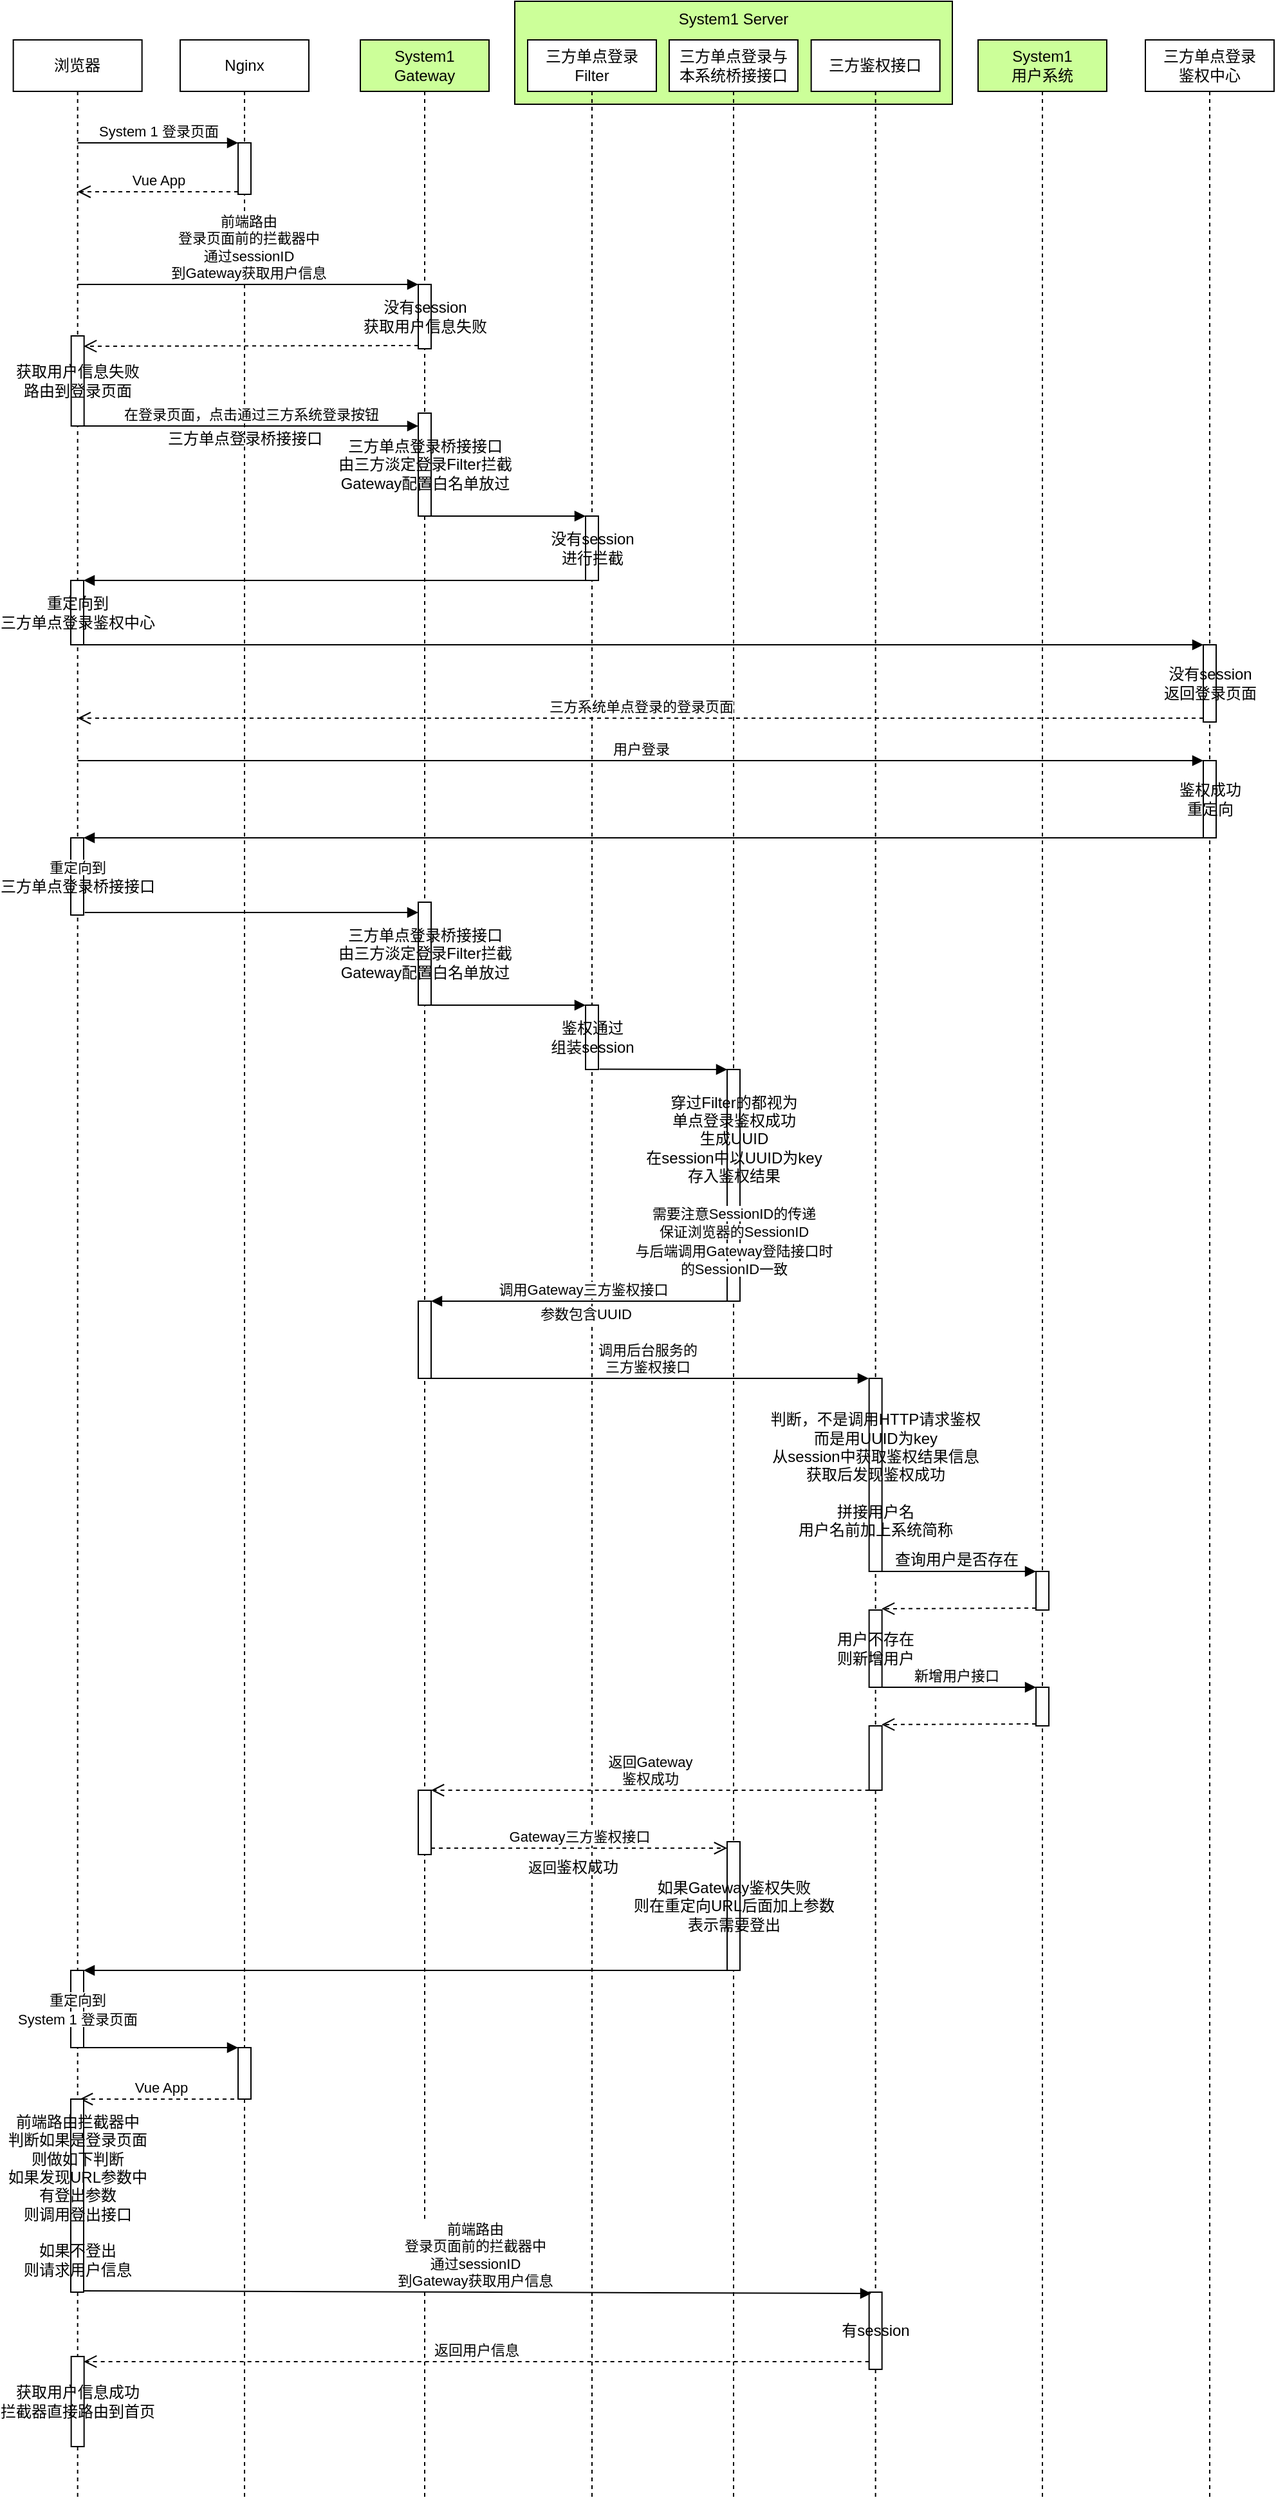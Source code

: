 <mxfile version="14.4.6" type="github">
  <diagram id="dh1iSAnI9LNPIimuFHRk" name="第 1 页">
    <mxGraphModel dx="1102" dy="1723" grid="1" gridSize="10" guides="1" tooltips="1" connect="1" arrows="1" fold="1" page="1" pageScale="1" pageWidth="827" pageHeight="1169" math="0" shadow="0">
      <root>
        <mxCell id="0" />
        <mxCell id="1" parent="0" />
        <mxCell id="u6yMv0zxOhqang4DAun9-123" value="" style="html=1;verticalAlign=bottom;endArrow=open;dashed=1;endSize=8;exitX=0;exitY=0.95;" parent="1" source="u6yMv0zxOhqang4DAun9-121" edge="1">
          <mxGeometry relative="1" as="geometry">
            <mxPoint x="745" y="1279" as="targetPoint" />
          </mxGeometry>
        </mxCell>
        <mxCell id="u6yMv0zxOhqang4DAun9-3" value="System1 Server" style="rounded=0;whiteSpace=wrap;html=1;verticalAlign=top;fillColor=#CCFF99;" parent="1" vertex="1">
          <mxGeometry x="460" y="-60" width="340" height="80" as="geometry" />
        </mxCell>
        <mxCell id="Or9v4SIIAj_S2g1zX2Sr-3" value="浏览器" style="shape=umlLifeline;perimeter=lifelinePerimeter;whiteSpace=wrap;html=1;container=0;collapsible=0;recursiveResize=0;outlineConnect=0;" parent="1" vertex="1">
          <mxGeometry x="70.33" y="-30" width="100" height="1910" as="geometry" />
        </mxCell>
        <mxCell id="Or9v4SIIAj_S2g1zX2Sr-7" value="Nginx" style="shape=umlLifeline;perimeter=lifelinePerimeter;whiteSpace=wrap;html=1;container=0;collapsible=0;recursiveResize=0;outlineConnect=0;" parent="1" vertex="1">
          <mxGeometry x="200" y="-30" width="100" height="1910" as="geometry" />
        </mxCell>
        <mxCell id="Or9v4SIIAj_S2g1zX2Sr-8" value="三方单点登录&lt;br&gt;Filter" style="shape=umlLifeline;perimeter=lifelinePerimeter;whiteSpace=wrap;html=1;container=0;collapsible=0;recursiveResize=0;outlineConnect=0;" parent="1" vertex="1">
          <mxGeometry x="470" y="-30" width="100" height="1910" as="geometry" />
        </mxCell>
        <mxCell id="Or9v4SIIAj_S2g1zX2Sr-9" value="三方单点登录与&lt;br&gt;本系统桥接接口" style="shape=umlLifeline;perimeter=lifelinePerimeter;whiteSpace=wrap;html=1;container=0;collapsible=0;recursiveResize=0;outlineConnect=0;" parent="1" vertex="1">
          <mxGeometry x="580" y="-30" width="100" height="1910" as="geometry" />
        </mxCell>
        <mxCell id="Or9v4SIIAj_S2g1zX2Sr-10" value="三方单点登录&lt;br&gt;鉴权中心" style="shape=umlLifeline;perimeter=lifelinePerimeter;whiteSpace=wrap;html=1;container=0;collapsible=0;recursiveResize=0;outlineConnect=0;" parent="1" vertex="1">
          <mxGeometry x="950" y="-30" width="100" height="1910" as="geometry" />
        </mxCell>
        <mxCell id="u6yMv0zxOhqang4DAun9-16" value="在登录页面，点击通过三方系统登录按钮" style="html=1;verticalAlign=bottom;endArrow=block;" parent="1" edge="1">
          <mxGeometry relative="1" as="geometry">
            <mxPoint x="125" y="270" as="sourcePoint" />
            <mxPoint x="385" y="270" as="targetPoint" />
          </mxGeometry>
        </mxCell>
        <mxCell id="u6yMv0zxOhqang4DAun9-19" value="三方单点登录桥接接口" style="text;html=1;align=center;verticalAlign=middle;resizable=0;points=[];autosize=1;" parent="1" vertex="1">
          <mxGeometry x="180" y="270" width="140" height="20" as="geometry" />
        </mxCell>
        <mxCell id="u6yMv0zxOhqang4DAun9-21" value="" style="html=1;verticalAlign=bottom;endArrow=block;entryX=1;entryY=0;" parent="1" source="Or9v4SIIAj_S2g1zX2Sr-8" target="u6yMv0zxOhqang4DAun9-20" edge="1">
          <mxGeometry relative="1" as="geometry">
            <mxPoint x="185" y="380" as="sourcePoint" />
          </mxGeometry>
        </mxCell>
        <mxCell id="u6yMv0zxOhqang4DAun9-24" value="" style="html=1;verticalAlign=bottom;endArrow=block;entryX=0;entryY=0;" parent="1" source="Or9v4SIIAj_S2g1zX2Sr-3" target="u6yMv0zxOhqang4DAun9-23" edge="1">
          <mxGeometry relative="1" as="geometry">
            <mxPoint x="565" y="440" as="sourcePoint" />
          </mxGeometry>
        </mxCell>
        <mxCell id="u6yMv0zxOhqang4DAun9-25" value="三方系统单点登录的登录页面" style="html=1;verticalAlign=bottom;endArrow=open;dashed=1;endSize=8;exitX=0;exitY=0.95;" parent="1" source="u6yMv0zxOhqang4DAun9-23" target="Or9v4SIIAj_S2g1zX2Sr-3" edge="1">
          <mxGeometry relative="1" as="geometry">
            <mxPoint x="565" y="516" as="targetPoint" />
          </mxGeometry>
        </mxCell>
        <mxCell id="u6yMv0zxOhqang4DAun9-28" value="用户登录" style="html=1;verticalAlign=bottom;endArrow=block;entryX=0;entryY=0;" parent="1" source="Or9v4SIIAj_S2g1zX2Sr-3" target="u6yMv0zxOhqang4DAun9-27" edge="1">
          <mxGeometry relative="1" as="geometry">
            <mxPoint x="565" y="550" as="sourcePoint" />
          </mxGeometry>
        </mxCell>
        <mxCell id="u6yMv0zxOhqang4DAun9-49" value="" style="html=1;verticalAlign=bottom;endArrow=block;entryX=1;entryY=0;" parent="1" source="Or9v4SIIAj_S2g1zX2Sr-10" target="u6yMv0zxOhqang4DAun9-48" edge="1">
          <mxGeometry relative="1" as="geometry">
            <mxPoint x="185" y="630" as="sourcePoint" />
          </mxGeometry>
        </mxCell>
        <mxCell id="u6yMv0zxOhqang4DAun9-53" value="System1&lt;br&gt;Gateway" style="shape=umlLifeline;perimeter=lifelinePerimeter;whiteSpace=wrap;html=1;container=0;collapsible=0;recursiveResize=0;outlineConnect=0;fillColor=#CCFF99;" parent="1" vertex="1">
          <mxGeometry x="340" y="-30" width="100" height="1910" as="geometry" />
        </mxCell>
        <mxCell id="u6yMv0zxOhqang4DAun9-59" value="三方鉴权接口" style="shape=umlLifeline;perimeter=lifelinePerimeter;whiteSpace=wrap;html=1;container=0;collapsible=0;recursiveResize=0;outlineConnect=0;" parent="1" vertex="1">
          <mxGeometry x="690.33" y="-30" width="100" height="1910" as="geometry" />
        </mxCell>
        <mxCell id="u6yMv0zxOhqang4DAun9-81" value="" style="html=1;verticalAlign=bottom;endArrow=block;exitX=1.083;exitY=0.967;exitDx=0;exitDy=0;exitPerimeter=0;" parent="1" source="u6yMv0zxOhqang4DAun9-48" edge="1">
          <mxGeometry relative="1" as="geometry">
            <mxPoint x="305" y="690" as="sourcePoint" />
            <mxPoint x="385" y="648" as="targetPoint" />
          </mxGeometry>
        </mxCell>
        <mxCell id="u6yMv0zxOhqang4DAun9-84" value="" style="html=1;verticalAlign=bottom;endArrow=block;entryX=0;entryY=0;exitX=1.083;exitY=0.996;exitDx=0;exitDy=0;exitPerimeter=0;" parent="1" source="u6yMv0zxOhqang4DAun9-80" target="u6yMv0zxOhqang4DAun9-83" edge="1">
          <mxGeometry relative="1" as="geometry">
            <mxPoint x="565" y="770" as="sourcePoint" />
          </mxGeometry>
        </mxCell>
        <mxCell id="u6yMv0zxOhqang4DAun9-87" value="调用Gateway三方鉴权接口" style="html=1;verticalAlign=bottom;endArrow=block;" parent="1" edge="1">
          <mxGeometry relative="1" as="geometry">
            <mxPoint x="630" y="950" as="sourcePoint" />
            <mxPoint x="395" y="950" as="targetPoint" />
          </mxGeometry>
        </mxCell>
        <mxCell id="u6yMv0zxOhqang4DAun9-92" value="参数包含UUID" style="edgeLabel;html=1;align=center;verticalAlign=middle;resizable=0;points=[];" parent="u6yMv0zxOhqang4DAun9-87" vertex="1" connectable="0">
          <mxGeometry x="0.156" y="-2" relative="1" as="geometry">
            <mxPoint x="21" y="12" as="offset" />
          </mxGeometry>
        </mxCell>
        <mxCell id="u6yMv0zxOhqang4DAun9-90" value="调用后台服务的&lt;br&gt;三方鉴权接口" style="html=1;verticalAlign=bottom;endArrow=block;" parent="1" edge="1" source="u6yMv0zxOhqang4DAun9-53">
          <mxGeometry relative="1" as="geometry">
            <mxPoint x="889.5" y="1010" as="sourcePoint" />
            <mxPoint x="735" y="1010" as="targetPoint" />
          </mxGeometry>
        </mxCell>
        <mxCell id="u6yMv0zxOhqang4DAun9-105" value="System1&lt;br&gt;用户系统" style="shape=umlLifeline;perimeter=lifelinePerimeter;whiteSpace=wrap;html=1;container=0;collapsible=0;recursiveResize=0;outlineConnect=0;fillColor=#CCFF99;" parent="1" vertex="1">
          <mxGeometry x="820" y="-30" width="100" height="1910" as="geometry" />
        </mxCell>
        <mxCell id="u6yMv0zxOhqang4DAun9-114" value="&lt;span style=&quot;font-size: 12px ; background-color: rgb(248 , 249 , 250)&quot;&gt;查询用户是否存在&lt;/span&gt;" style="html=1;verticalAlign=bottom;endArrow=block;entryX=0;entryY=0;" parent="1" target="u6yMv0zxOhqang4DAun9-113" edge="1">
          <mxGeometry relative="1" as="geometry">
            <mxPoint x="740" y="1160" as="sourcePoint" />
          </mxGeometry>
        </mxCell>
        <mxCell id="u6yMv0zxOhqang4DAun9-122" value="新增用户接口" style="html=1;verticalAlign=bottom;endArrow=block;entryX=0;entryY=0;" parent="1" target="u6yMv0zxOhqang4DAun9-121" edge="1">
          <mxGeometry relative="1" as="geometry">
            <mxPoint x="740" y="1250" as="sourcePoint" />
          </mxGeometry>
        </mxCell>
        <mxCell id="u6yMv0zxOhqang4DAun9-115" value="" style="html=1;verticalAlign=bottom;endArrow=open;dashed=1;endSize=8;exitX=0;exitY=0.95;" parent="1" source="u6yMv0zxOhqang4DAun9-113" edge="1">
          <mxGeometry relative="1" as="geometry">
            <mxPoint x="745" y="1189" as="targetPoint" />
          </mxGeometry>
        </mxCell>
        <mxCell id="u6yMv0zxOhqang4DAun9-139" value="Gateway三方鉴权接口" style="html=1;verticalAlign=bottom;endArrow=open;dashed=1;endSize=8;exitX=1;exitY=0.9;exitDx=0;exitDy=0;exitPerimeter=0;" parent="1" source="u6yMv0zxOhqang4DAun9-137" edge="1" target="u6yMv0zxOhqang4DAun9-140">
          <mxGeometry relative="1" as="geometry">
            <mxPoint x="610" y="1368" as="targetPoint" />
            <mxPoint x="410" y="1368" as="sourcePoint" />
          </mxGeometry>
        </mxCell>
        <mxCell id="u6yMv0zxOhqang4DAun9-143" value="&lt;span style=&quot;font-size: 11px ; background-color: rgb(255 , 255 , 255)&quot;&gt;返回&lt;/span&gt;鉴权成功" style="text;html=1;align=center;verticalAlign=middle;resizable=0;points=[];autosize=1;" parent="1" vertex="1">
          <mxGeometry x="460" y="1380" width="90" height="20" as="geometry" />
        </mxCell>
        <mxCell id="u6yMv0zxOhqang4DAun9-145" value="" style="html=1;verticalAlign=bottom;endArrow=block;entryX=1;entryY=0;" parent="1" target="u6yMv0zxOhqang4DAun9-144" edge="1" source="u6yMv0zxOhqang4DAun9-140">
          <mxGeometry relative="1" as="geometry">
            <mxPoint x="489.5" y="1470" as="sourcePoint" />
          </mxGeometry>
        </mxCell>
        <mxCell id="u6yMv0zxOhqang4DAun9-20" value="重定向到&lt;br&gt;三方单点登录鉴权中心" style="html=1;points=[];perimeter=orthogonalPerimeter;" parent="1" vertex="1">
          <mxGeometry x="115" y="390" width="10" height="50" as="geometry" />
        </mxCell>
        <mxCell id="u6yMv0zxOhqang4DAun9-48" value="&lt;span style=&quot;font-size: 11px ; background-color: rgb(255 , 255 , 255)&quot;&gt;重定向到&lt;br&gt;&lt;/span&gt;三方单点登录桥接接口&lt;span style=&quot;font-size: 11px ; background-color: rgb(255 , 255 , 255)&quot;&gt;&lt;br&gt;&lt;/span&gt;" style="html=1;points=[];perimeter=orthogonalPerimeter;" parent="1" vertex="1">
          <mxGeometry x="115" y="590" width="10" height="60" as="geometry" />
        </mxCell>
        <mxCell id="u6yMv0zxOhqang4DAun9-144" value="&lt;span style=&quot;font-size: 11px ; background-color: rgb(255 , 255 , 255)&quot;&gt;重定向到&lt;br&gt;System 1 登录页面&lt;/span&gt;" style="html=1;points=[];perimeter=orthogonalPerimeter;fillColor=#FFFFFF;" parent="1" vertex="1">
          <mxGeometry x="115" y="1470" width="10" height="60" as="geometry" />
        </mxCell>
        <mxCell id="u6yMv0zxOhqang4DAun9-80" value="鉴权通过&lt;br&gt;组装session" style="html=1;points=[];perimeter=orthogonalPerimeter;fillColor=#FFFFFF;" parent="1" vertex="1">
          <mxGeometry x="515" y="720" width="10" height="50" as="geometry" />
        </mxCell>
        <mxCell id="u6yMv0zxOhqang4DAun9-83" value="穿过Filter的都视为&lt;br&gt;单点登录鉴权成功&lt;br&gt;生成UUID&lt;br&gt;在session中以UUID为key&lt;br&gt;存入鉴权结果&lt;br&gt;&lt;br&gt;&lt;span style=&quot;font-size: 11px ; background-color: rgb(255 , 255 , 255)&quot;&gt;需要注意SessionID的传递&lt;/span&gt;&lt;br style=&quot;font-size: 11px&quot;&gt;&lt;span style=&quot;font-size: 11px ; background-color: rgb(255 , 255 , 255)&quot;&gt;保证浏览器的SessionID&lt;/span&gt;&lt;br style=&quot;font-size: 11px&quot;&gt;&lt;span style=&quot;font-size: 11px ; background-color: rgb(255 , 255 , 255)&quot;&gt;与后端调用Gateway登陆接口时&lt;/span&gt;&lt;br style=&quot;font-size: 11px&quot;&gt;&lt;span style=&quot;font-size: 11px ; background-color: rgb(255 , 255 , 255)&quot;&gt;的SessionID一致&lt;/span&gt;" style="html=1;points=[];perimeter=orthogonalPerimeter;fillColor=#FFFFFF;" parent="1" vertex="1">
          <mxGeometry x="625" y="770" width="10" height="180" as="geometry" />
        </mxCell>
        <mxCell id="u6yMv0zxOhqang4DAun9-140" value="如果Gateway鉴权失败&lt;br&gt;则在重定向URL后面加上参数&lt;br&gt;表示需要登出" style="html=1;points=[];perimeter=orthogonalPerimeter;fillColor=#FFFFFF;" parent="1" vertex="1">
          <mxGeometry x="625" y="1370" width="10" height="100" as="geometry" />
        </mxCell>
        <mxCell id="u6yMv0zxOhqang4DAun9-89" value="判断，不是调用HTTP请求鉴权&lt;br&gt;而是用UUID为key&lt;br&gt;从session中获取鉴权结果信息&lt;br&gt;获取后发现鉴权成功&lt;br&gt;&lt;br&gt;拼接用户名&lt;br&gt;用户名前加上系统简称" style="html=1;points=[];perimeter=orthogonalPerimeter;fillColor=#FFFFFF;" parent="1" vertex="1">
          <mxGeometry x="735.33" y="1010" width="10" height="150" as="geometry" />
        </mxCell>
        <mxCell id="u6yMv0zxOhqang4DAun9-116" value="用户不存在&lt;br&gt;则新增用户" style="html=1;points=[];perimeter=orthogonalPerimeter;fillColor=#FFFFFF;" parent="1" vertex="1">
          <mxGeometry x="735.33" y="1190" width="10" height="60" as="geometry" />
        </mxCell>
        <mxCell id="u6yMv0zxOhqang4DAun9-134" value="" style="html=1;points=[];perimeter=orthogonalPerimeter;fillColor=#FFFFFF;" parent="1" vertex="1">
          <mxGeometry x="735.33" y="1280" width="10" height="50" as="geometry" />
        </mxCell>
        <mxCell id="u6yMv0zxOhqang4DAun9-136" value="返回Gateway&lt;br&gt;鉴权成功" style="html=1;verticalAlign=bottom;endArrow=open;dashed=1;endSize=8;" parent="1" source="u6yMv0zxOhqang4DAun9-134" edge="1" target="u6yMv0zxOhqang4DAun9-137">
          <mxGeometry x="700" y="170" as="geometry">
            <mxPoint x="420" y="1337" as="targetPoint" />
            <mxPoint x="690" y="1337" as="sourcePoint" />
          </mxGeometry>
        </mxCell>
        <mxCell id="u6yMv0zxOhqang4DAun9-86" value="" style="html=1;points=[];perimeter=orthogonalPerimeter;fillColor=#FFFFFF;" parent="1" vertex="1">
          <mxGeometry x="385.0" y="950" width="10" height="60" as="geometry" />
        </mxCell>
        <mxCell id="u6yMv0zxOhqang4DAun9-137" value="" style="html=1;points=[];perimeter=orthogonalPerimeter;fillColor=#FFFFFF;" parent="1" vertex="1">
          <mxGeometry x="385" y="1330" width="10" height="50" as="geometry" />
        </mxCell>
        <mxCell id="u6yMv0zxOhqang4DAun9-113" value="" style="html=1;points=[];perimeter=orthogonalPerimeter;fillColor=#FFFFFF;" parent="1" vertex="1">
          <mxGeometry x="865" y="1160" width="10" height="30" as="geometry" />
        </mxCell>
        <mxCell id="u6yMv0zxOhqang4DAun9-121" value="" style="html=1;points=[];perimeter=orthogonalPerimeter;fillColor=#FFFFFF;" parent="1" vertex="1">
          <mxGeometry x="865" y="1250" width="10" height="30" as="geometry" />
        </mxCell>
        <mxCell id="u6yMv0zxOhqang4DAun9-23" value="没有session&lt;br&gt;返回登录页面" style="html=1;points=[];perimeter=orthogonalPerimeter;" parent="1" vertex="1">
          <mxGeometry x="995" y="440" width="10" height="60" as="geometry" />
        </mxCell>
        <mxCell id="u6yMv0zxOhqang4DAun9-27" value="鉴权成功&lt;br&gt;重定向" style="html=1;points=[];perimeter=orthogonalPerimeter;" parent="1" vertex="1">
          <mxGeometry x="995" y="530" width="10" height="60" as="geometry" />
        </mxCell>
        <mxCell id="8rMJmTV3KKsouPYQTct0-5" value="" style="html=1;points=[];perimeter=orthogonalPerimeter;" parent="1" vertex="1">
          <mxGeometry x="245" y="50" width="10" height="40" as="geometry" />
        </mxCell>
        <mxCell id="8rMJmTV3KKsouPYQTct0-6" value="System 1 登录页面" style="html=1;verticalAlign=bottom;endArrow=block;entryX=0;entryY=0;" parent="1" source="Or9v4SIIAj_S2g1zX2Sr-3" target="8rMJmTV3KKsouPYQTct0-5" edge="1">
          <mxGeometry relative="1" as="geometry">
            <mxPoint x="175" y="50" as="sourcePoint" />
          </mxGeometry>
        </mxCell>
        <mxCell id="8rMJmTV3KKsouPYQTct0-7" value="Vue App" style="html=1;verticalAlign=bottom;endArrow=open;dashed=1;endSize=8;exitX=0;exitY=0.95;" parent="1" source="8rMJmTV3KKsouPYQTct0-5" target="Or9v4SIIAj_S2g1zX2Sr-3" edge="1">
          <mxGeometry relative="1" as="geometry">
            <mxPoint x="175" y="126" as="targetPoint" />
          </mxGeometry>
        </mxCell>
        <mxCell id="8rMJmTV3KKsouPYQTct0-8" value="没有session&lt;br&gt;获取用户信息失败" style="html=1;points=[];perimeter=orthogonalPerimeter;" parent="1" vertex="1">
          <mxGeometry x="385" y="160" width="10" height="50" as="geometry" />
        </mxCell>
        <mxCell id="8rMJmTV3KKsouPYQTct0-9" value="前端路由&lt;br&gt;登录页面前的拦截器中&lt;br&gt;通过sessionID&lt;br&gt;到Gateway获取用户信息" style="html=1;verticalAlign=bottom;endArrow=block;entryX=0;entryY=0;" parent="1" source="Or9v4SIIAj_S2g1zX2Sr-3" target="8rMJmTV3KKsouPYQTct0-8" edge="1">
          <mxGeometry relative="1" as="geometry">
            <mxPoint x="665" y="90" as="sourcePoint" />
          </mxGeometry>
        </mxCell>
        <mxCell id="8rMJmTV3KKsouPYQTct0-10" value="" style="html=1;verticalAlign=bottom;endArrow=open;dashed=1;endSize=8;exitX=0;exitY=0.95;" parent="1" source="8rMJmTV3KKsouPYQTct0-8" edge="1">
          <mxGeometry relative="1" as="geometry">
            <mxPoint x="125" y="208" as="targetPoint" />
          </mxGeometry>
        </mxCell>
        <mxCell id="8rMJmTV3KKsouPYQTct0-11" value="获取用户信息失败&lt;br&gt;路由到登录页面" style="html=1;points=[];perimeter=orthogonalPerimeter;" parent="1" vertex="1">
          <mxGeometry x="115.33" y="200" width="10" height="70" as="geometry" />
        </mxCell>
        <mxCell id="8rMJmTV3KKsouPYQTct0-22" value="" style="html=1;points=[];perimeter=orthogonalPerimeter;" parent="1" vertex="1">
          <mxGeometry x="245" y="1530" width="10" height="40" as="geometry" />
        </mxCell>
        <mxCell id="8rMJmTV3KKsouPYQTct0-23" value="" style="html=1;verticalAlign=bottom;endArrow=block;entryX=0;entryY=0;" parent="1" target="8rMJmTV3KKsouPYQTct0-22" edge="1">
          <mxGeometry relative="1" as="geometry">
            <mxPoint x="119.5" y="1530" as="sourcePoint" />
          </mxGeometry>
        </mxCell>
        <mxCell id="8rMJmTV3KKsouPYQTct0-24" value="Vue App" style="html=1;verticalAlign=bottom;endArrow=open;dashed=1;endSize=8;entryX=0.7;entryY=0;entryDx=0;entryDy=0;entryPerimeter=0;exitX=0.3;exitY=1;exitDx=0;exitDy=0;exitPerimeter=0;" parent="1" source="8rMJmTV3KKsouPYQTct0-22" edge="1" target="tfi55ZKblpoJ1w2pQm7T-1">
          <mxGeometry relative="1" as="geometry">
            <mxPoint x="119.5" y="1568" as="targetPoint" />
            <mxPoint x="220" y="1570" as="sourcePoint" />
          </mxGeometry>
        </mxCell>
        <mxCell id="8rMJmTV3KKsouPYQTct0-25" value="有session" style="html=1;points=[];perimeter=orthogonalPerimeter;" parent="1" vertex="1">
          <mxGeometry x="735.33" y="1720" width="10" height="60" as="geometry" />
        </mxCell>
        <mxCell id="8rMJmTV3KKsouPYQTct0-26" value="前端路由&lt;br&gt;登录页面前的拦截器中&lt;br&gt;通过sessionID&lt;br&gt;到Gateway获取用户信息" style="html=1;verticalAlign=bottom;endArrow=block;exitX=0.7;exitY=0.993;exitDx=0;exitDy=0;exitPerimeter=0;entryX=0.167;entryY=0.017;entryDx=0;entryDy=0;entryPerimeter=0;" parent="1" target="8rMJmTV3KKsouPYQTct0-25" edge="1" source="tfi55ZKblpoJ1w2pQm7T-1">
          <mxGeometry relative="1" as="geometry">
            <mxPoint x="170" y="1720" as="sourcePoint" />
            <mxPoint x="670" y="1720" as="targetPoint" />
          </mxGeometry>
        </mxCell>
        <mxCell id="8rMJmTV3KKsouPYQTct0-27" value="返回用户信息" style="html=1;verticalAlign=bottom;endArrow=open;dashed=1;endSize=8;entryX=0.967;entryY=0.057;entryDx=0;entryDy=0;entryPerimeter=0;" parent="1" source="8rMJmTV3KKsouPYQTct0-25" edge="1" target="8rMJmTV3KKsouPYQTct0-28">
          <mxGeometry relative="1" as="geometry">
            <mxPoint x="160" y="1773" as="targetPoint" />
            <mxPoint x="720" y="1774" as="sourcePoint" />
          </mxGeometry>
        </mxCell>
        <mxCell id="8rMJmTV3KKsouPYQTct0-28" value="获取用户信息成功&lt;br&gt;拦截器直接路由到首页" style="html=1;points=[];perimeter=orthogonalPerimeter;" parent="1" vertex="1">
          <mxGeometry x="115.33" y="1770" width="10" height="70" as="geometry" />
        </mxCell>
        <mxCell id="tfi55ZKblpoJ1w2pQm7T-1" value="前端路由拦截器中&lt;br&gt;判断如果是登录页面&lt;br&gt;则做如下判断&lt;br&gt;如果发现URL参数中&lt;br&gt;有登出参数&lt;br&gt;则调用登出接口&lt;br&gt;&lt;br&gt;如果不登出&lt;br&gt;则请求用户信息" style="html=1;points=[];perimeter=orthogonalPerimeter;" parent="1" vertex="1">
          <mxGeometry x="115" y="1570" width="10" height="150" as="geometry" />
        </mxCell>
        <mxCell id="3CqKeIGA3ldGCkDwYFLd-2" value="三方单点登录桥接接口&lt;br&gt;由三方淡定登录Filter拦截&lt;br&gt;Gateway配置白名单放过" style="html=1;points=[];perimeter=orthogonalPerimeter;" vertex="1" parent="1">
          <mxGeometry x="385" y="260" width="10" height="80" as="geometry" />
        </mxCell>
        <mxCell id="3CqKeIGA3ldGCkDwYFLd-6" value="" style="html=1;verticalAlign=bottom;endArrow=block;entryX=0;entryY=0;" edge="1" parent="1" source="u6yMv0zxOhqang4DAun9-15">
          <mxGeometry relative="1" as="geometry">
            <mxPoint x="455" y="340" as="sourcePoint" />
            <mxPoint x="525" y="340" as="targetPoint" />
          </mxGeometry>
        </mxCell>
        <mxCell id="3CqKeIGA3ldGCkDwYFLd-9" value="三方单点登录桥接接口&lt;br&gt;由三方淡定登录Filter拦截&lt;br&gt;Gateway配置白名单放过" style="html=1;points=[];perimeter=orthogonalPerimeter;" vertex="1" parent="1">
          <mxGeometry x="385" y="640" width="10" height="80" as="geometry" />
        </mxCell>
        <mxCell id="3CqKeIGA3ldGCkDwYFLd-11" value="" style="html=1;verticalAlign=bottom;endArrow=block;entryX=0;entryY=0;" edge="1" parent="1" source="u6yMv0zxOhqang4DAun9-53">
          <mxGeometry relative="1" as="geometry">
            <mxPoint x="455" y="720" as="sourcePoint" />
            <mxPoint x="515" y="720" as="targetPoint" />
          </mxGeometry>
        </mxCell>
        <mxCell id="u6yMv0zxOhqang4DAun9-15" value="没有session&lt;br&gt;进行拦截" style="html=1;points=[];perimeter=orthogonalPerimeter;" parent="1" vertex="1">
          <mxGeometry x="515" y="340" width="10" height="50" as="geometry" />
        </mxCell>
        <mxCell id="3CqKeIGA3ldGCkDwYFLd-13" value="" style="html=1;verticalAlign=bottom;endArrow=block;entryX=0;entryY=0;" edge="1" parent="1" source="u6yMv0zxOhqang4DAun9-53" target="u6yMv0zxOhqang4DAun9-15">
          <mxGeometry relative="1" as="geometry">
            <mxPoint x="389.5" y="340" as="sourcePoint" />
            <mxPoint x="525" y="340" as="targetPoint" />
          </mxGeometry>
        </mxCell>
      </root>
    </mxGraphModel>
  </diagram>
</mxfile>

